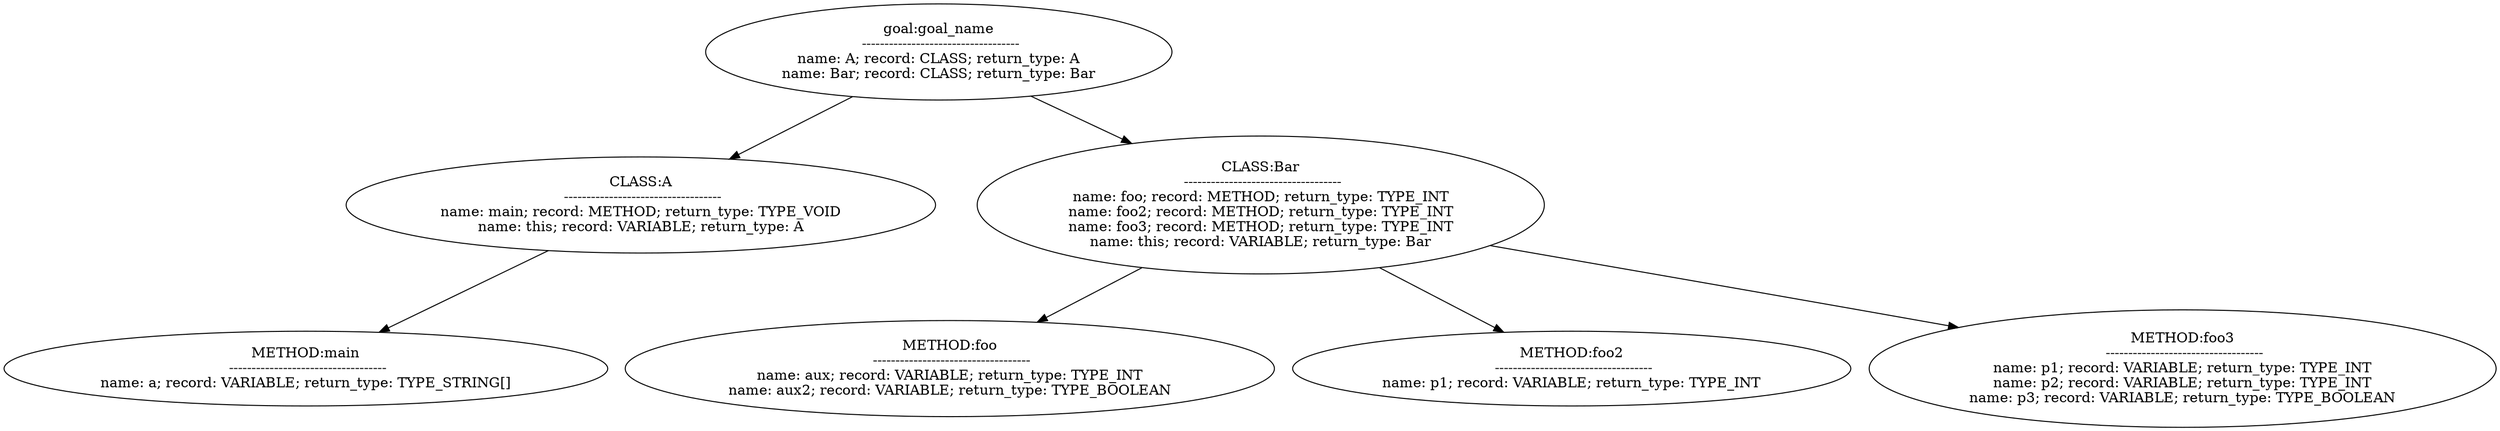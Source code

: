 digraph {
n0 [label="goal:goal_name
 -----------------------------------
name: A; record: CLASS; return_type: A
name: Bar; record: CLASS; return_type: Bar
"];
n1 [label="CLASS:A
 -----------------------------------
name: main; record: METHOD; return_type: TYPE_VOID
name: this; record: VARIABLE; return_type: A
"];
n2 [label="METHOD:main
 -----------------------------------
name: a; record: VARIABLE; return_type: TYPE_STRING[]
"];
n1 -> n2
n0 -> n1
n3 [label="CLASS:Bar
 -----------------------------------
name: foo; record: METHOD; return_type: TYPE_INT
name: foo2; record: METHOD; return_type: TYPE_INT
name: foo3; record: METHOD; return_type: TYPE_INT
name: this; record: VARIABLE; return_type: Bar
"];
n4 [label="METHOD:foo
 -----------------------------------
name: aux; record: VARIABLE; return_type: TYPE_INT
name: aux2; record: VARIABLE; return_type: TYPE_BOOLEAN
"];
n3 -> n4
n5 [label="METHOD:foo2
 -----------------------------------
name: p1; record: VARIABLE; return_type: TYPE_INT
"];
n3 -> n5
n6 [label="METHOD:foo3
 -----------------------------------
name: p1; record: VARIABLE; return_type: TYPE_INT
name: p2; record: VARIABLE; return_type: TYPE_INT
name: p3; record: VARIABLE; return_type: TYPE_BOOLEAN
"];
n3 -> n6
n0 -> n3
}
